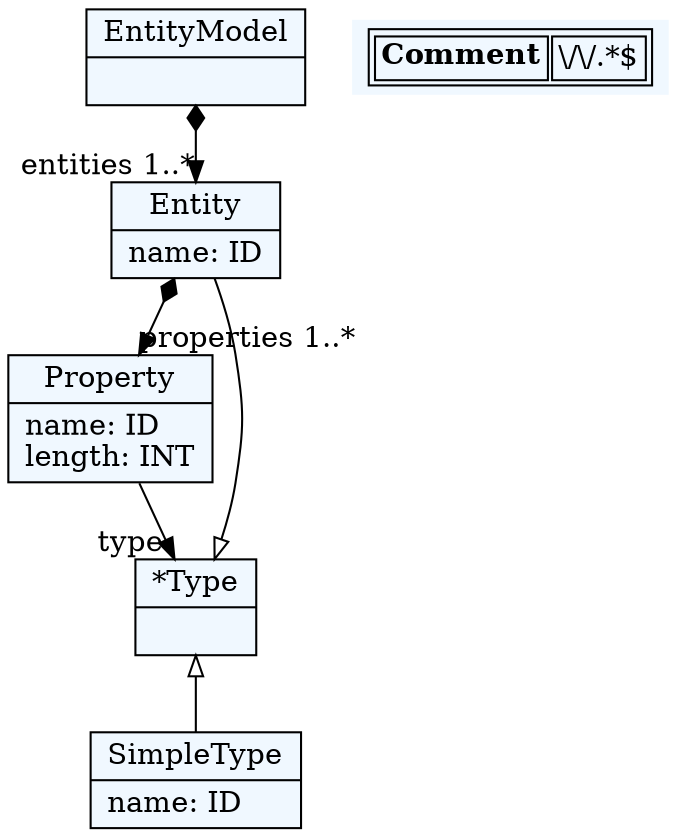 
    digraph textX {
    fontname = "Bitstream Vera Sans"
    fontsize = 8
    node[
        shape=record,
        style=filled,
        fillcolor=aliceblue
    ]
    nodesep = 0.3
    edge[dir=black,arrowtail=empty]


94305555663792[ label="{EntityModel|}"]

94305555647184[ label="{Entity|name: ID\l}"]

94305555781424[ label="{Property|name: ID\llength: INT\l}"]

94305555786960[ label="{*Type|}"]

94305555792496[ label="{SimpleType|name: ID\l}"]



94305555663792 -> 94305555647184[arrowtail=diamond, dir=both, headlabel="entities 1..*"]
94305555647184 -> 94305555781424[arrowtail=diamond, dir=both, headlabel="properties 1..*"]
94305555781424 -> 94305555786960[headlabel="type "]
94305555786960 -> 94305555792496 [dir=back]
94305555786960 -> 94305555647184 [dir=back]
match_rules [ shape=plaintext, label=< <table>
	<tr>
		<td><b>Comment</b></td><td>\/\/.*$</td>
	</tr>
</table> >]


}
